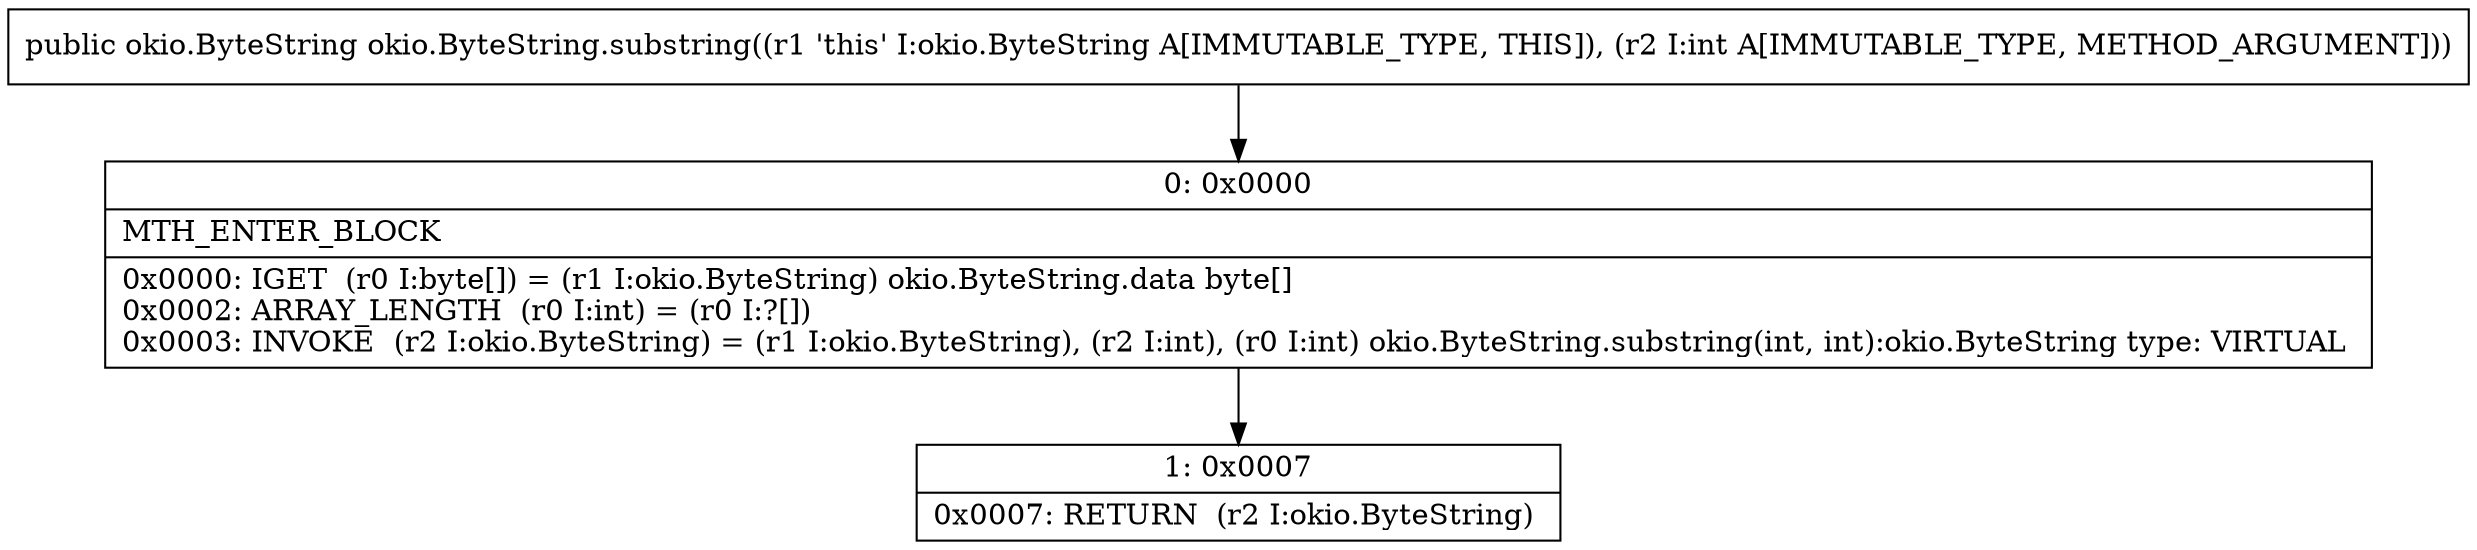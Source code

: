 digraph "CFG forokio.ByteString.substring(I)Lokio\/ByteString;" {
Node_0 [shape=record,label="{0\:\ 0x0000|MTH_ENTER_BLOCK\l|0x0000: IGET  (r0 I:byte[]) = (r1 I:okio.ByteString) okio.ByteString.data byte[] \l0x0002: ARRAY_LENGTH  (r0 I:int) = (r0 I:?[]) \l0x0003: INVOKE  (r2 I:okio.ByteString) = (r1 I:okio.ByteString), (r2 I:int), (r0 I:int) okio.ByteString.substring(int, int):okio.ByteString type: VIRTUAL \l}"];
Node_1 [shape=record,label="{1\:\ 0x0007|0x0007: RETURN  (r2 I:okio.ByteString) \l}"];
MethodNode[shape=record,label="{public okio.ByteString okio.ByteString.substring((r1 'this' I:okio.ByteString A[IMMUTABLE_TYPE, THIS]), (r2 I:int A[IMMUTABLE_TYPE, METHOD_ARGUMENT])) }"];
MethodNode -> Node_0;
Node_0 -> Node_1;
}

